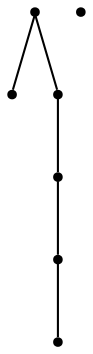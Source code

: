 digraph G {
0 [shape=point, label="1"];
1 [shape=point, label="2"];
2 [shape=point, label="3"];
3 [shape=point, label="4"];
4 [shape=point, label="5"];
5 [shape=point, label="6"];
6 [shape=point, label="7"];
0 -> 1 [ dir="none"];
0 -> 2 [ dir="none"];
2 -> 3 [ dir="none"];
3 -> 4 [ dir="none"];
4 -> 5 [ dir="none"];
}
